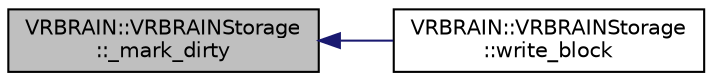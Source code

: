 digraph "VRBRAIN::VRBRAINStorage::_mark_dirty"
{
 // INTERACTIVE_SVG=YES
  edge [fontname="Helvetica",fontsize="10",labelfontname="Helvetica",labelfontsize="10"];
  node [fontname="Helvetica",fontsize="10",shape=record];
  rankdir="LR";
  Node1 [label="VRBRAIN::VRBRAINStorage\l::_mark_dirty",height=0.2,width=0.4,color="black", fillcolor="grey75", style="filled" fontcolor="black"];
  Node1 -> Node2 [dir="back",color="midnightblue",fontsize="10",style="solid",fontname="Helvetica"];
  Node2 [label="VRBRAIN::VRBRAINStorage\l::write_block",height=0.2,width=0.4,color="black", fillcolor="white", style="filled",URL="$classVRBRAIN_1_1VRBRAINStorage.html#a5143ebfc6b4010f1aab0676c8195bf6e"];
}
